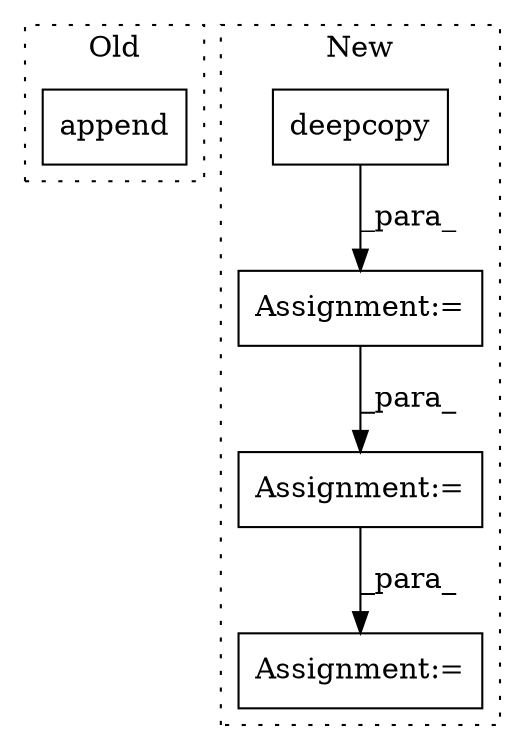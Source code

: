 digraph G {
subgraph cluster0 {
1 [label="append" a="32" s="13868,13895" l="7,1" shape="box"];
label = "Old";
style="dotted";
}
subgraph cluster1 {
2 [label="deepcopy" a="32" s="13962,14017" l="9,1" shape="box"];
3 [label="Assignment:=" a="7" s="14039" l="1" shape="box"];
4 [label="Assignment:=" a="7" s="13946" l="1" shape="box"];
5 [label="Assignment:=" a="7" s="14176" l="1" shape="box"];
label = "New";
style="dotted";
}
2 -> 4 [label="_para_"];
3 -> 5 [label="_para_"];
4 -> 3 [label="_para_"];
}